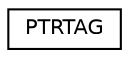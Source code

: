 digraph "Graphical Class Hierarchy"
{
 // LATEX_PDF_SIZE
  edge [fontname="Helvetica",fontsize="10",labelfontname="Helvetica",labelfontsize="10"];
  node [fontname="Helvetica",fontsize="10",shape=record];
  rankdir="LR";
  Node0 [label="PTRTAG",height=0.2,width=0.4,color="black", fillcolor="white", style="filled",URL="$structPTRTAG.html",tooltip="event queue structure"];
}
